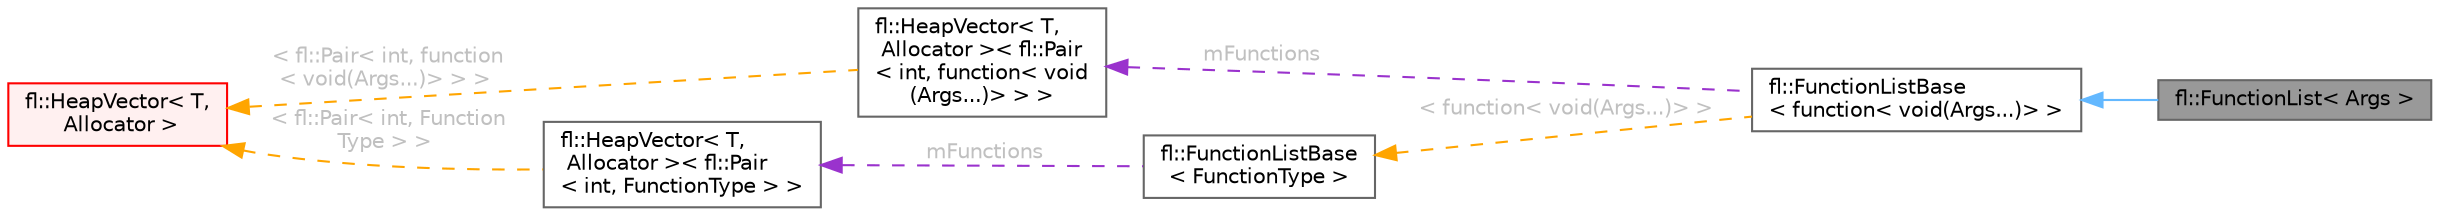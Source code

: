 digraph "fl::FunctionList&lt; Args &gt;"
{
 // INTERACTIVE_SVG=YES
 // LATEX_PDF_SIZE
  bgcolor="transparent";
  edge [fontname=Helvetica,fontsize=10,labelfontname=Helvetica,labelfontsize=10];
  node [fontname=Helvetica,fontsize=10,shape=box,height=0.2,width=0.4];
  rankdir="LR";
  Node1 [id="Node000001",label="fl::FunctionList\< Args \>",height=0.2,width=0.4,color="gray40", fillcolor="grey60", style="filled", fontcolor="black",tooltip=" "];
  Node2 -> Node1 [id="edge1_Node000001_Node000002",dir="back",color="steelblue1",style="solid",tooltip=" "];
  Node2 [id="Node000002",label="fl::FunctionListBase\l\< function\< void(Args...)\> \>",height=0.2,width=0.4,color="gray40", fillcolor="white", style="filled",URL="$d7/de3/classfl_1_1_function_list_base.html",tooltip=" "];
  Node3 -> Node2 [id="edge2_Node000002_Node000003",dir="back",color="darkorchid3",style="dashed",tooltip=" ",label=" mFunctions",fontcolor="grey" ];
  Node3 [id="Node000003",label="fl::HeapVector\< T,\l Allocator \>\< fl::Pair\l\< int, function\< void\l(Args...)\> \> \>",height=0.2,width=0.4,color="gray40", fillcolor="white", style="filled",URL="$db/ddd/classfl_1_1_heap_vector.html",tooltip=" "];
  Node4 -> Node3 [id="edge3_Node000003_Node000004",dir="back",color="orange",style="dashed",tooltip=" ",label=" \< fl::Pair\< int, function\l\< void(Args...)\> \> \>",fontcolor="grey" ];
  Node4 [id="Node000004",label="fl::HeapVector\< T,\l Allocator \>",height=0.2,width=0.4,color="red", fillcolor="#FFF0F0", style="filled",URL="$db/ddd/classfl_1_1_heap_vector.html",tooltip=" "];
  Node6 -> Node2 [id="edge4_Node000002_Node000006",dir="back",color="orange",style="dashed",tooltip=" ",label=" \< function\< void(Args...)\> \>",fontcolor="grey" ];
  Node6 [id="Node000006",label="fl::FunctionListBase\l\< FunctionType \>",height=0.2,width=0.4,color="gray40", fillcolor="white", style="filled",URL="$d7/de3/classfl_1_1_function_list_base.html",tooltip=" "];
  Node7 -> Node6 [id="edge5_Node000006_Node000007",dir="back",color="darkorchid3",style="dashed",tooltip=" ",label=" mFunctions",fontcolor="grey" ];
  Node7 [id="Node000007",label="fl::HeapVector\< T,\l Allocator \>\< fl::Pair\l\< int, FunctionType \> \>",height=0.2,width=0.4,color="gray40", fillcolor="white", style="filled",URL="$db/ddd/classfl_1_1_heap_vector.html",tooltip=" "];
  Node4 -> Node7 [id="edge6_Node000007_Node000004",dir="back",color="orange",style="dashed",tooltip=" ",label=" \< fl::Pair\< int, Function\lType \> \>",fontcolor="grey" ];
}
